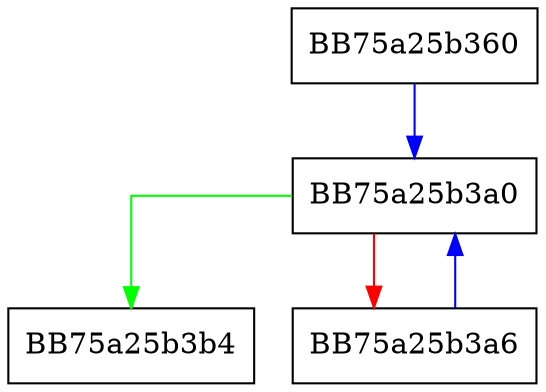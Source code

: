 digraph UFSReader {
  node [shape="box"];
  graph [splines=ortho];
  BB75a25b360 -> BB75a25b3a0 [color="blue"];
  BB75a25b3a0 -> BB75a25b3b4 [color="green"];
  BB75a25b3a0 -> BB75a25b3a6 [color="red"];
  BB75a25b3a6 -> BB75a25b3a0 [color="blue"];
}